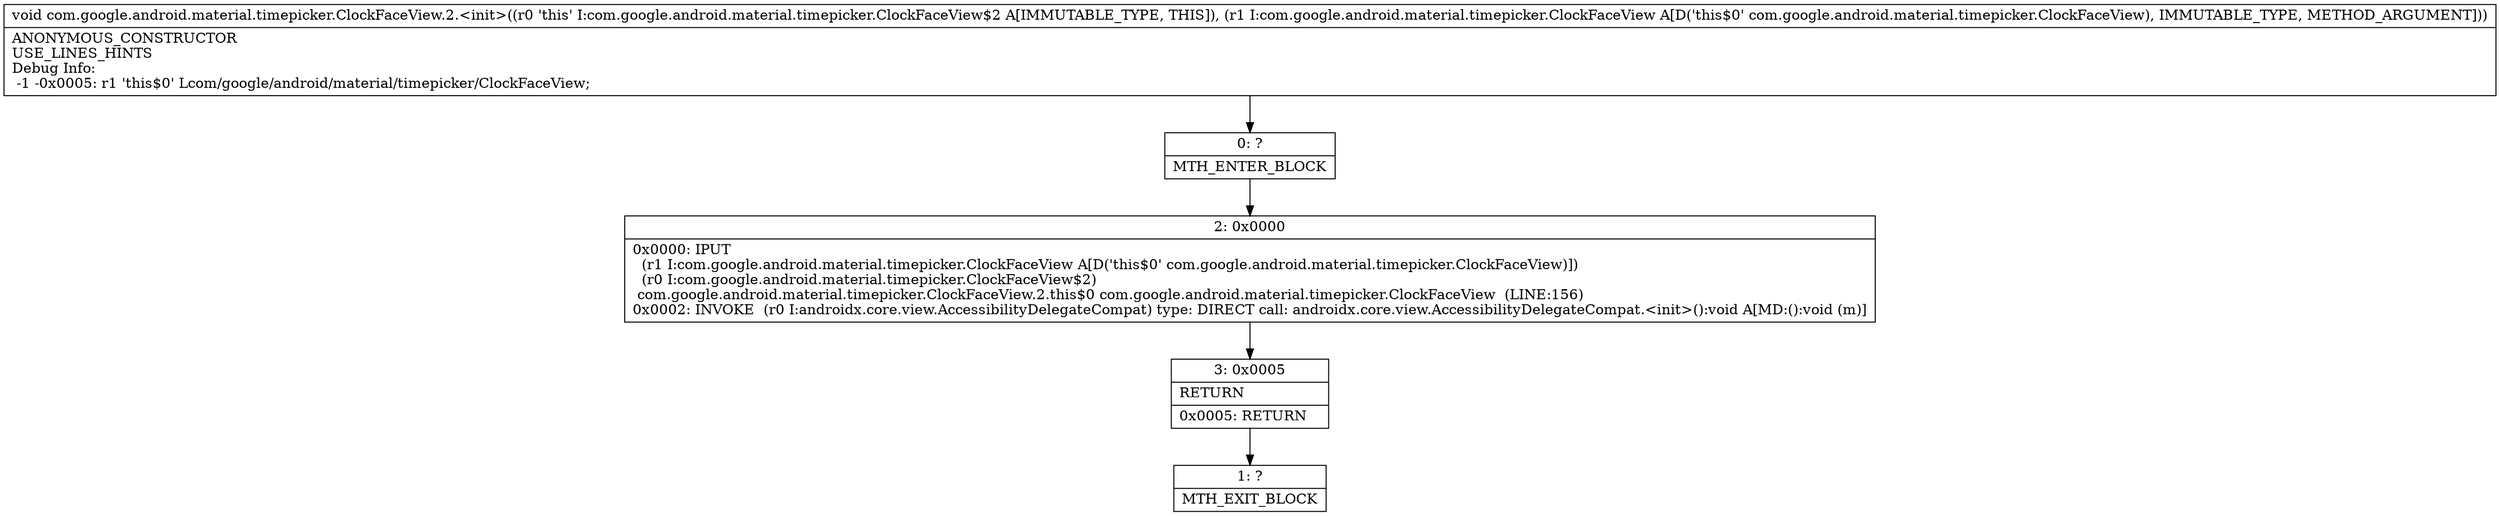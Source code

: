digraph "CFG forcom.google.android.material.timepicker.ClockFaceView.2.\<init\>(Lcom\/google\/android\/material\/timepicker\/ClockFaceView;)V" {
Node_0 [shape=record,label="{0\:\ ?|MTH_ENTER_BLOCK\l}"];
Node_2 [shape=record,label="{2\:\ 0x0000|0x0000: IPUT  \l  (r1 I:com.google.android.material.timepicker.ClockFaceView A[D('this$0' com.google.android.material.timepicker.ClockFaceView)])\l  (r0 I:com.google.android.material.timepicker.ClockFaceView$2)\l com.google.android.material.timepicker.ClockFaceView.2.this$0 com.google.android.material.timepicker.ClockFaceView  (LINE:156)\l0x0002: INVOKE  (r0 I:androidx.core.view.AccessibilityDelegateCompat) type: DIRECT call: androidx.core.view.AccessibilityDelegateCompat.\<init\>():void A[MD:():void (m)]\l}"];
Node_3 [shape=record,label="{3\:\ 0x0005|RETURN\l|0x0005: RETURN   \l}"];
Node_1 [shape=record,label="{1\:\ ?|MTH_EXIT_BLOCK\l}"];
MethodNode[shape=record,label="{void com.google.android.material.timepicker.ClockFaceView.2.\<init\>((r0 'this' I:com.google.android.material.timepicker.ClockFaceView$2 A[IMMUTABLE_TYPE, THIS]), (r1 I:com.google.android.material.timepicker.ClockFaceView A[D('this$0' com.google.android.material.timepicker.ClockFaceView), IMMUTABLE_TYPE, METHOD_ARGUMENT]))  | ANONYMOUS_CONSTRUCTOR\lUSE_LINES_HINTS\lDebug Info:\l  \-1 \-0x0005: r1 'this$0' Lcom\/google\/android\/material\/timepicker\/ClockFaceView;\l}"];
MethodNode -> Node_0;Node_0 -> Node_2;
Node_2 -> Node_3;
Node_3 -> Node_1;
}

